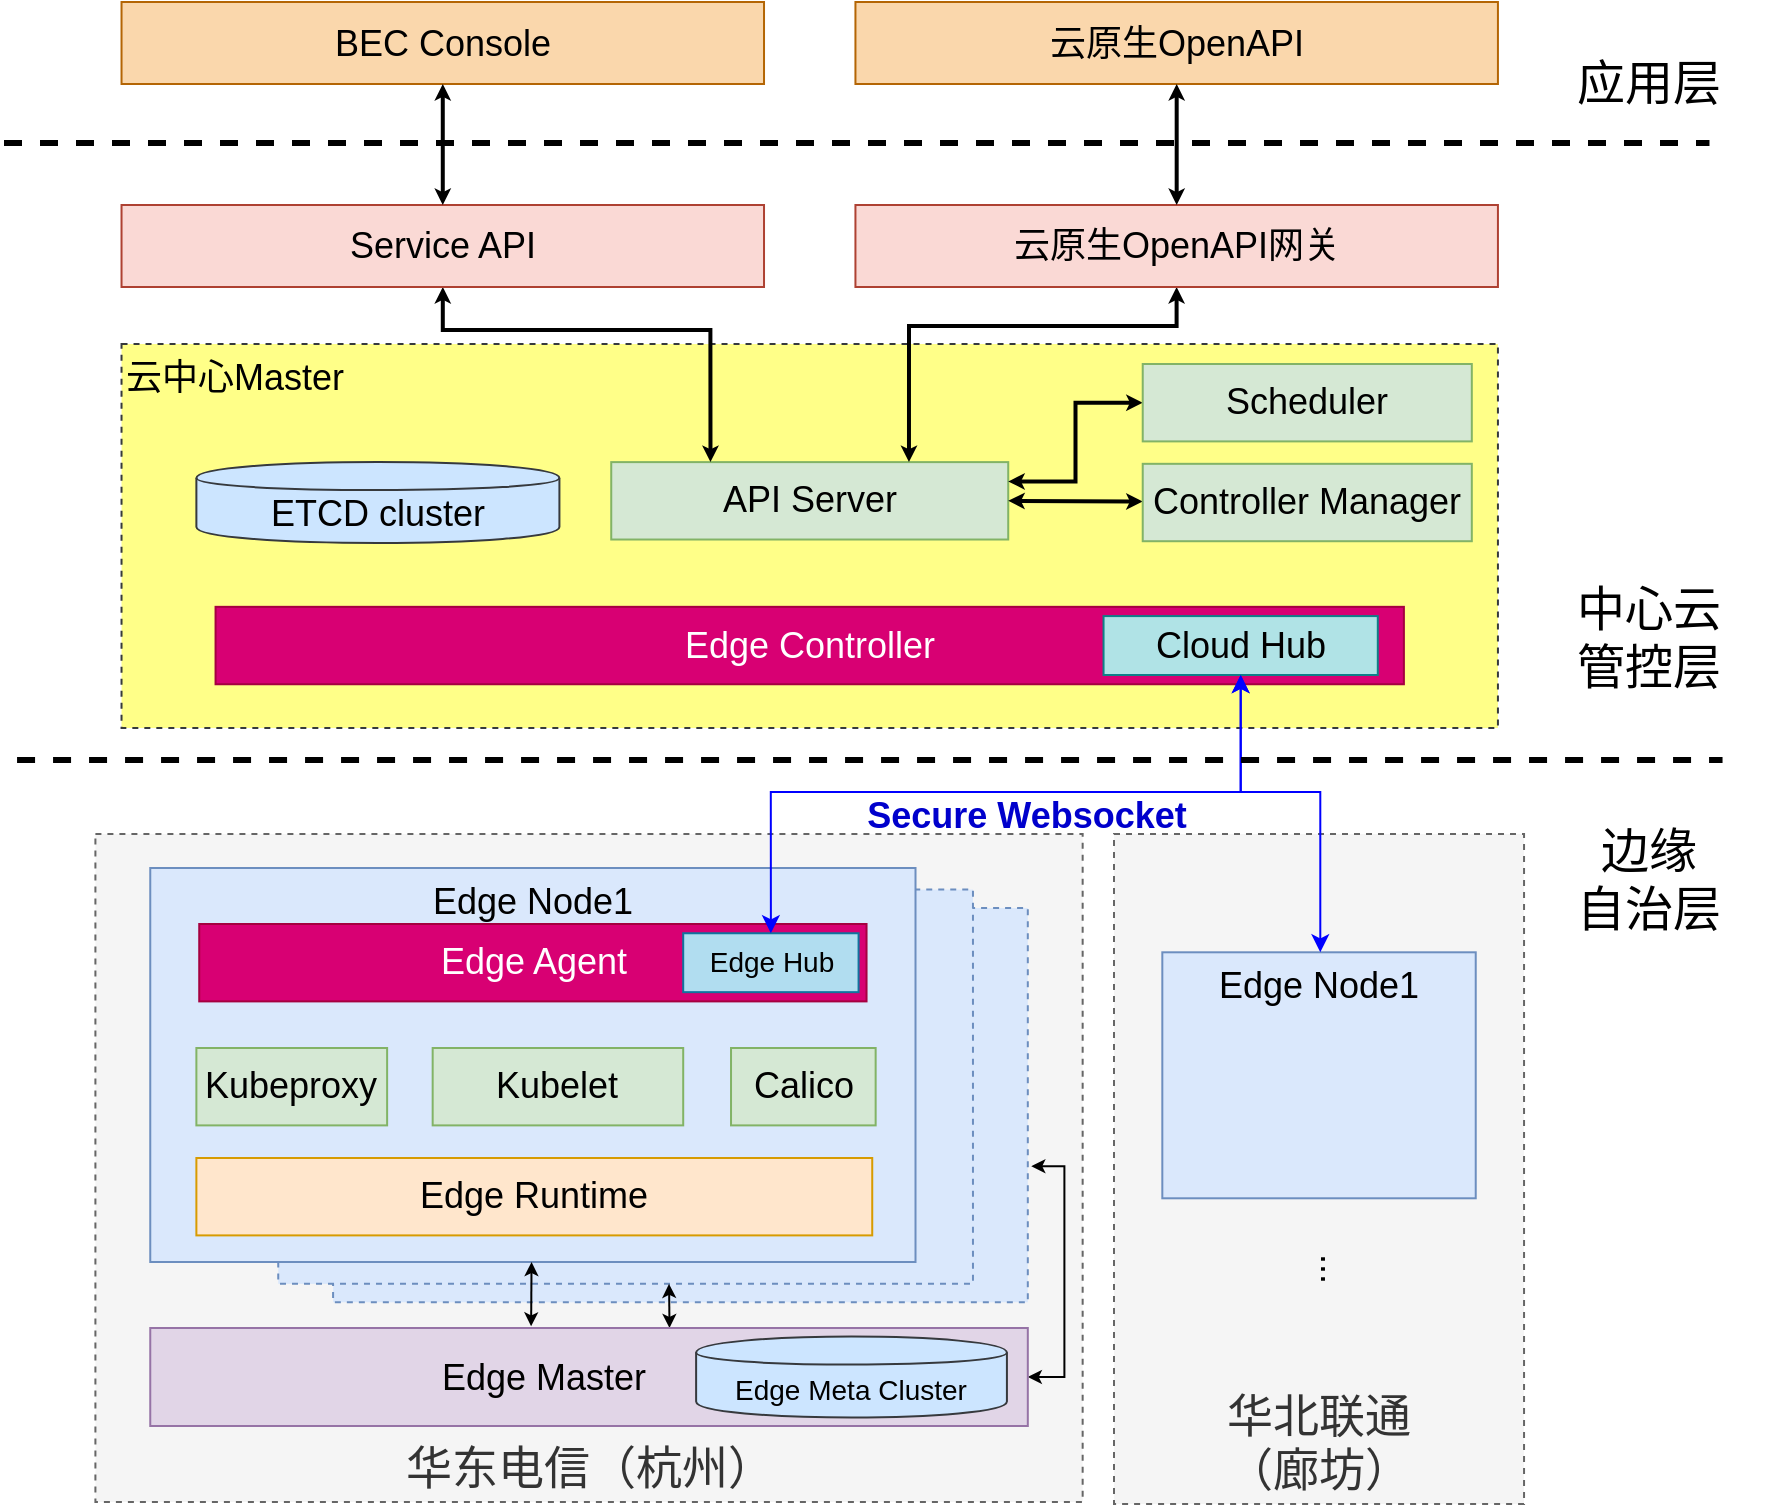 <mxfile version="14.2.9" type="github">
  <diagram id="jWuvUIndTfCZAtd2NRYi" name="Page-1">
    <mxGraphModel dx="1613" dy="462" grid="1" gridSize="10" guides="1" tooltips="1" connect="1" arrows="1" fold="1" page="1" pageScale="1" pageWidth="827" pageHeight="1169" math="0" shadow="0">
      <root>
        <mxCell id="0" />
        <mxCell id="1" parent="0" />
        <mxCell id="waaPP5NeOM6ZcceXivTw-1" value="" style="group" vertex="1" connectable="0" parent="1">
          <mxGeometry x="-5" y="169" width="888" height="751" as="geometry" />
        </mxCell>
        <mxCell id="waaPP5NeOM6ZcceXivTw-2" value="华东电信（杭州）" style="rounded=0;whiteSpace=wrap;html=1;fontSize=23;fillColor=#f5f5f5;strokeColor=#666666;fontColor=#333333;dashed=1;verticalAlign=bottom;" vertex="1" parent="waaPP5NeOM6ZcceXivTw-1">
          <mxGeometry x="45.706" y="416" width="493.624" height="334" as="geometry" />
        </mxCell>
        <mxCell id="waaPP5NeOM6ZcceXivTw-3" value="Edge Node1" style="rounded=0;whiteSpace=wrap;html=1;fontSize=18;verticalAlign=top;fillColor=#dae8fc;strokeColor=#6c8ebf;dashed=1;" vertex="1" parent="waaPP5NeOM6ZcceXivTw-1">
          <mxGeometry x="164.541" y="453" width="347.365" height="197.15" as="geometry" />
        </mxCell>
        <mxCell id="waaPP5NeOM6ZcceXivTw-4" value="Edge Node1" style="rounded=0;whiteSpace=wrap;html=1;fontSize=18;verticalAlign=top;fillColor=#dae8fc;strokeColor=#6c8ebf;dashed=1;" vertex="1" parent="waaPP5NeOM6ZcceXivTw-1">
          <mxGeometry x="137.118" y="443.78" width="347.365" height="197.15" as="geometry" />
        </mxCell>
        <mxCell id="waaPP5NeOM6ZcceXivTw-5" value="云中心Master" style="rounded=0;whiteSpace=wrap;html=1;fontSize=18;verticalAlign=top;align=left;fillColor=#ffff88;strokeColor=#36393d;dashed=1;" vertex="1" parent="waaPP5NeOM6ZcceXivTw-1">
          <mxGeometry x="58.765" y="171" width="688.2" height="192" as="geometry" />
        </mxCell>
        <mxCell id="waaPP5NeOM6ZcceXivTw-6" value="API Server" style="rounded=0;whiteSpace=wrap;html=1;fontSize=18;fillColor=#d5e8d4;strokeColor=#82b366;" vertex="1" parent="waaPP5NeOM6ZcceXivTw-1">
          <mxGeometry x="303.618" y="230.06" width="198.494" height="38.7" as="geometry" />
        </mxCell>
        <mxCell id="waaPP5NeOM6ZcceXivTw-7" style="edgeStyle=orthogonalEdgeStyle;rounded=0;orthogonalLoop=1;jettySize=auto;html=1;entryX=1;entryY=0.25;entryDx=0;entryDy=0;startArrow=classic;startFill=1;startSize=2;endSize=2;strokeWidth=2;fontSize=18;" edge="1" parent="waaPP5NeOM6ZcceXivTw-1" source="waaPP5NeOM6ZcceXivTw-8" target="waaPP5NeOM6ZcceXivTw-6">
          <mxGeometry relative="1" as="geometry" />
        </mxCell>
        <mxCell id="waaPP5NeOM6ZcceXivTw-8" value="Scheduler" style="rounded=0;whiteSpace=wrap;html=1;fontSize=18;fillColor=#d5e8d4;strokeColor=#82b366;" vertex="1" parent="waaPP5NeOM6ZcceXivTw-1">
          <mxGeometry x="569.365" y="181" width="164.541" height="38.7" as="geometry" />
        </mxCell>
        <mxCell id="waaPP5NeOM6ZcceXivTw-9" value="ETCD cluster" style="shape=cylinder;whiteSpace=wrap;html=1;boundedLbl=1;backgroundOutline=1;fontSize=18;fillColor=#cce5ff;strokeColor=#36393d;" vertex="1" parent="waaPP5NeOM6ZcceXivTw-1">
          <mxGeometry x="96.191" y="230.06" width="181.518" height="40.39" as="geometry" />
        </mxCell>
        <mxCell id="waaPP5NeOM6ZcceXivTw-10" value="Edge Controller" style="rounded=0;whiteSpace=wrap;html=1;fontSize=18;fillColor=#d80073;strokeColor=#A50040;fontColor=#ffffff;" vertex="1" parent="waaPP5NeOM6ZcceXivTw-1">
          <mxGeometry x="105.776" y="302.421" width="594.176" height="38.703" as="geometry" />
        </mxCell>
        <mxCell id="waaPP5NeOM6ZcceXivTw-11" value="Cloud Hub" style="rounded=0;whiteSpace=wrap;html=1;fontSize=18;fillColor=#b0e3e6;strokeColor=#0e8088;" vertex="1" parent="waaPP5NeOM6ZcceXivTw-1">
          <mxGeometry x="549.776" y="307.048" width="137.118" height="29.448" as="geometry" />
        </mxCell>
        <mxCell id="waaPP5NeOM6ZcceXivTw-12" value="BEC Console" style="rounded=0;whiteSpace=wrap;html=1;fontSize=18;fillColor=#fad7ac;strokeColor=#b46504;" vertex="1" parent="waaPP5NeOM6ZcceXivTw-1">
          <mxGeometry x="58.765" width="321.247" height="41" as="geometry" />
        </mxCell>
        <mxCell id="waaPP5NeOM6ZcceXivTw-13" style="edgeStyle=orthogonalEdgeStyle;rounded=0;orthogonalLoop=1;jettySize=auto;html=1;entryX=0.25;entryY=0;entryDx=0;entryDy=0;startArrow=classic;startFill=1;startSize=2;endSize=2;strokeWidth=2;fontSize=18;" edge="1" parent="waaPP5NeOM6ZcceXivTw-1" source="waaPP5NeOM6ZcceXivTw-14" target="waaPP5NeOM6ZcceXivTw-6">
          <mxGeometry relative="1" as="geometry">
            <Array as="points">
              <mxPoint x="219.388" y="164" />
              <mxPoint x="352.588" y="164" />
            </Array>
          </mxGeometry>
        </mxCell>
        <mxCell id="waaPP5NeOM6ZcceXivTw-14" value="Service API" style="rounded=0;whiteSpace=wrap;html=1;fontSize=18;fillColor=#fad9d5;strokeColor=#ae4132;" vertex="1" parent="waaPP5NeOM6ZcceXivTw-1">
          <mxGeometry x="58.765" y="101.5" width="321.247" height="41" as="geometry" />
        </mxCell>
        <mxCell id="waaPP5NeOM6ZcceXivTw-15" style="edgeStyle=none;rounded=0;orthogonalLoop=1;jettySize=auto;html=1;entryX=0.5;entryY=0;entryDx=0;entryDy=0;startArrow=classic;startFill=1;startSize=2;endSize=2;strokeWidth=2;fontSize=18;" edge="1" parent="waaPP5NeOM6ZcceXivTw-1" source="waaPP5NeOM6ZcceXivTw-12" target="waaPP5NeOM6ZcceXivTw-14">
          <mxGeometry relative="1" as="geometry" />
        </mxCell>
        <mxCell id="waaPP5NeOM6ZcceXivTw-16" style="edgeStyle=none;rounded=0;orthogonalLoop=1;jettySize=auto;html=1;entryX=1;entryY=0.5;entryDx=0;entryDy=0;startArrow=classic;startFill=1;startSize=2;endSize=2;strokeWidth=2;fontSize=18;" edge="1" parent="waaPP5NeOM6ZcceXivTw-1" source="waaPP5NeOM6ZcceXivTw-17" target="waaPP5NeOM6ZcceXivTw-6">
          <mxGeometry relative="1" as="geometry" />
        </mxCell>
        <mxCell id="waaPP5NeOM6ZcceXivTw-17" value="Controller Manager" style="rounded=0;whiteSpace=wrap;html=1;fontSize=18;fillColor=#d5e8d4;strokeColor=#82b366;" vertex="1" parent="waaPP5NeOM6ZcceXivTw-1">
          <mxGeometry x="569.365" y="230.91" width="164.541" height="38.7" as="geometry" />
        </mxCell>
        <mxCell id="waaPP5NeOM6ZcceXivTw-18" value="云原生OpenAPI" style="rounded=0;whiteSpace=wrap;html=1;fontSize=18;fillColor=#fad7ac;strokeColor=#b46504;" vertex="1" parent="waaPP5NeOM6ZcceXivTw-1">
          <mxGeometry x="425.718" width="321.247" height="41" as="geometry" />
        </mxCell>
        <mxCell id="waaPP5NeOM6ZcceXivTw-19" style="edgeStyle=orthogonalEdgeStyle;rounded=0;orthogonalLoop=1;jettySize=auto;html=1;entryX=0.75;entryY=0;entryDx=0;entryDy=0;startArrow=classic;startFill=1;startSize=2;endSize=2;strokeWidth=2;fontSize=18;" edge="1" parent="waaPP5NeOM6ZcceXivTw-1" source="waaPP5NeOM6ZcceXivTw-20" target="waaPP5NeOM6ZcceXivTw-6">
          <mxGeometry relative="1" as="geometry">
            <Array as="points">
              <mxPoint x="586.341" y="162" />
              <mxPoint x="451.835" y="162" />
            </Array>
          </mxGeometry>
        </mxCell>
        <mxCell id="waaPP5NeOM6ZcceXivTw-20" value="云原生OpenAPI网关" style="rounded=0;whiteSpace=wrap;html=1;fontSize=18;fillColor=#fad9d5;strokeColor=#ae4132;" vertex="1" parent="waaPP5NeOM6ZcceXivTw-1">
          <mxGeometry x="425.718" y="101.5" width="321.247" height="41" as="geometry" />
        </mxCell>
        <mxCell id="waaPP5NeOM6ZcceXivTw-21" style="edgeStyle=none;rounded=0;orthogonalLoop=1;jettySize=auto;html=1;entryX=0.5;entryY=0;entryDx=0;entryDy=0;startArrow=classic;startFill=1;startSize=2;endSize=2;strokeWidth=2;fontSize=18;" edge="1" parent="waaPP5NeOM6ZcceXivTw-1" source="waaPP5NeOM6ZcceXivTw-18" target="waaPP5NeOM6ZcceXivTw-20">
          <mxGeometry relative="1" as="geometry" />
        </mxCell>
        <mxCell id="waaPP5NeOM6ZcceXivTw-22" style="edgeStyle=none;rounded=0;orthogonalLoop=1;jettySize=auto;html=1;entryX=0.446;entryY=1;entryDx=0;entryDy=0;entryPerimeter=0;startArrow=classic;startFill=1;startSize=4;endSize=4;strokeWidth=1;fontSize=18;" edge="1" parent="waaPP5NeOM6ZcceXivTw-1">
          <mxGeometry relative="1" as="geometry">
            <mxPoint x="332.75" y="663" as="sourcePoint" />
            <mxPoint x="332.525" y="640.93" as="targetPoint" />
          </mxGeometry>
        </mxCell>
        <mxCell id="waaPP5NeOM6ZcceXivTw-23" style="edgeStyle=orthogonalEdgeStyle;rounded=0;orthogonalLoop=1;jettySize=auto;html=1;entryX=1.005;entryY=0.655;entryDx=0;entryDy=0;entryPerimeter=0;startArrow=classic;startFill=1;startSize=4;endSize=4;strokeWidth=1;fontSize=18;exitX=1;exitY=0.5;exitDx=0;exitDy=0;" edge="1" parent="waaPP5NeOM6ZcceXivTw-1" source="waaPP5NeOM6ZcceXivTw-24" target="waaPP5NeOM6ZcceXivTw-3">
          <mxGeometry relative="1" as="geometry">
            <Array as="points">
              <mxPoint x="530.188" y="688" />
              <mxPoint x="530.188" y="582" />
            </Array>
          </mxGeometry>
        </mxCell>
        <mxCell id="waaPP5NeOM6ZcceXivTw-24" value="Edge Master&amp;nbsp; &amp;nbsp; &amp;nbsp; &amp;nbsp; &amp;nbsp;" style="rounded=0;whiteSpace=wrap;html=1;fontSize=18;verticalAlign=middle;fillColor=#e1d5e7;strokeColor=#9673a6;" vertex="1" parent="waaPP5NeOM6ZcceXivTw-1">
          <mxGeometry x="73.129" y="663" width="438.776" height="49" as="geometry" />
        </mxCell>
        <mxCell id="waaPP5NeOM6ZcceXivTw-25" value="华北联通&lt;br style=&quot;font-size: 23px;&quot;&gt;（廊坊）" style="rounded=0;whiteSpace=wrap;html=1;fontSize=23;fillColor=#f5f5f5;strokeColor=#666666;fontColor=#333333;dashed=1;verticalAlign=bottom;" vertex="1" parent="waaPP5NeOM6ZcceXivTw-1">
          <mxGeometry x="555" y="416" width="205.024" height="335" as="geometry" />
        </mxCell>
        <mxCell id="waaPP5NeOM6ZcceXivTw-26" value="Edge Node1" style="rounded=0;whiteSpace=wrap;html=1;fontSize=18;verticalAlign=top;fillColor=#dae8fc;strokeColor=#6c8ebf;" vertex="1" parent="waaPP5NeOM6ZcceXivTw-1">
          <mxGeometry x="73.129" y="433" width="382.624" height="197" as="geometry" />
        </mxCell>
        <mxCell id="waaPP5NeOM6ZcceXivTw-27" style="rounded=0;orthogonalLoop=1;jettySize=auto;html=1;startArrow=classic;startFill=1;startSize=4;endSize=4;strokeWidth=1;fontSize=18;entryX=0.434;entryY=-0.017;entryDx=0;entryDy=0;entryPerimeter=0;" edge="1" parent="waaPP5NeOM6ZcceXivTw-1" source="waaPP5NeOM6ZcceXivTw-26" target="waaPP5NeOM6ZcceXivTw-24">
          <mxGeometry relative="1" as="geometry" />
        </mxCell>
        <mxCell id="waaPP5NeOM6ZcceXivTw-28" value="Edge Agent" style="rounded=0;whiteSpace=wrap;html=1;fontSize=18;fillColor=#d80073;strokeColor=#A50040;fontColor=#ffffff;" vertex="1" parent="waaPP5NeOM6ZcceXivTw-1">
          <mxGeometry x="97.613" y="461" width="333.657" height="38.7" as="geometry" />
        </mxCell>
        <mxCell id="waaPP5NeOM6ZcceXivTw-29" value="Edge Hub" style="rounded=0;whiteSpace=wrap;html=1;fontSize=14;fillColor=#b1ddf0;strokeColor=#10739e;" vertex="1" parent="waaPP5NeOM6ZcceXivTw-1">
          <mxGeometry x="339.599" y="465.63" width="87.685" height="29.45" as="geometry" />
        </mxCell>
        <mxCell id="waaPP5NeOM6ZcceXivTw-30" value="Kubeproxy" style="rounded=0;whiteSpace=wrap;html=1;fontSize=18;fillColor=#d5e8d4;strokeColor=#82b366;" vertex="1" parent="waaPP5NeOM6ZcceXivTw-1">
          <mxGeometry x="96.189" y="523" width="95.371" height="38.7" as="geometry" />
        </mxCell>
        <mxCell id="waaPP5NeOM6ZcceXivTw-31" value="Calico" style="rounded=0;whiteSpace=wrap;html=1;fontSize=18;fillColor=#d5e8d4;strokeColor=#82b366;" vertex="1" parent="waaPP5NeOM6ZcceXivTw-1">
          <mxGeometry x="363.513" y="523" width="72.311" height="38.7" as="geometry" />
        </mxCell>
        <mxCell id="waaPP5NeOM6ZcceXivTw-32" value="Kubelet" style="rounded=0;whiteSpace=wrap;html=1;fontSize=18;fillColor=#d5e8d4;strokeColor=#82b366;" vertex="1" parent="waaPP5NeOM6ZcceXivTw-1">
          <mxGeometry x="214.336" y="523" width="125.264" height="38.7" as="geometry" />
        </mxCell>
        <mxCell id="waaPP5NeOM6ZcceXivTw-33" value="Edge Runtime" style="rounded=0;whiteSpace=wrap;html=1;fontSize=18;fillColor=#ffe6cc;strokeColor=#d79b00;" vertex="1" parent="waaPP5NeOM6ZcceXivTw-1">
          <mxGeometry x="96.189" y="578" width="337.927" height="38.7" as="geometry" />
        </mxCell>
        <mxCell id="waaPP5NeOM6ZcceXivTw-34" value="Edge Node1" style="rounded=0;whiteSpace=wrap;html=1;fontSize=18;verticalAlign=top;fillColor=#dae8fc;strokeColor=#6c8ebf;" vertex="1" parent="waaPP5NeOM6ZcceXivTw-1">
          <mxGeometry x="579.159" y="475.15" width="156.706" height="123" as="geometry" />
        </mxCell>
        <mxCell id="waaPP5NeOM6ZcceXivTw-35" style="edgeStyle=orthogonalEdgeStyle;rounded=0;orthogonalLoop=1;jettySize=auto;html=1;entryX=0.5;entryY=0;entryDx=0;entryDy=0;startArrow=classic;startFill=1;startSize=6;endSize=6;strokeWidth=1;fontSize=18;fontColor=#0000FF;strokeColor=#0000FF;" edge="1" parent="waaPP5NeOM6ZcceXivTw-1" source="waaPP5NeOM6ZcceXivTw-11" target="waaPP5NeOM6ZcceXivTw-29">
          <mxGeometry relative="1" as="geometry">
            <Array as="points">
              <mxPoint x="618.988" y="395" />
              <mxPoint x="383.929" y="395" />
            </Array>
          </mxGeometry>
        </mxCell>
        <mxCell id="waaPP5NeOM6ZcceXivTw-36" style="edgeStyle=orthogonalEdgeStyle;rounded=0;orthogonalLoop=1;jettySize=auto;html=1;startArrow=classic;startFill=1;startSize=6;endSize=6;strokeWidth=1;fontSize=18;fontColor=#0000FF;strokeColor=#0000FF;" edge="1" parent="waaPP5NeOM6ZcceXivTw-1" source="waaPP5NeOM6ZcceXivTw-11" target="waaPP5NeOM6ZcceXivTw-34">
          <mxGeometry relative="1" as="geometry">
            <Array as="points">
              <mxPoint x="618.988" y="395" />
              <mxPoint x="658.165" y="395" />
            </Array>
          </mxGeometry>
        </mxCell>
        <mxCell id="waaPP5NeOM6ZcceXivTw-37" value="..." style="text;html=1;align=center;verticalAlign=middle;resizable=0;points=[];autosize=1;fontSize=18;rotation=90;strokeWidth=6;" vertex="1" parent="waaPP5NeOM6ZcceXivTw-1">
          <mxGeometry x="651.635" y="620.15" width="25" height="26" as="geometry" />
        </mxCell>
        <mxCell id="waaPP5NeOM6ZcceXivTw-38" value="Secure Websocket" style="text;html=1;align=center;verticalAlign=middle;resizable=0;points=[];autosize=1;fontSize=18;fontColor=#0000CC;fontStyle=1" vertex="1" parent="waaPP5NeOM6ZcceXivTw-1">
          <mxGeometry x="425.979" y="394" width="170" height="26" as="geometry" />
        </mxCell>
        <mxCell id="waaPP5NeOM6ZcceXivTw-39" value="" style="endArrow=none;dashed=1;html=1;strokeWidth=3;fontSize=18;" edge="1" parent="waaPP5NeOM6ZcceXivTw-1">
          <mxGeometry width="50" height="50" relative="1" as="geometry">
            <mxPoint x="6.529" y="379" as="sourcePoint" />
            <mxPoint x="859.271" y="379" as="targetPoint" />
          </mxGeometry>
        </mxCell>
        <mxCell id="waaPP5NeOM6ZcceXivTw-40" value="" style="endArrow=none;dashed=1;html=1;strokeWidth=3;fontSize=18;" edge="1" parent="waaPP5NeOM6ZcceXivTw-1">
          <mxGeometry width="50" height="50" relative="1" as="geometry">
            <mxPoint y="70.5" as="sourcePoint" />
            <mxPoint x="852.741" y="70.5" as="targetPoint" />
          </mxGeometry>
        </mxCell>
        <mxCell id="waaPP5NeOM6ZcceXivTw-41" value="应用层" style="text;html=1;align=center;verticalAlign=middle;resizable=0;points=[];autosize=1;fontSize=24;" vertex="1" parent="waaPP5NeOM6ZcceXivTw-1">
          <mxGeometry x="780.918" y="24.5" width="82" height="33" as="geometry" />
        </mxCell>
        <mxCell id="waaPP5NeOM6ZcceXivTw-42" value="中心云&lt;br style=&quot;font-size: 24px;&quot;&gt;管控层" style="text;html=1;align=center;verticalAlign=middle;resizable=0;points=[];autosize=1;fontSize=24;" vertex="1" parent="waaPP5NeOM6ZcceXivTw-1">
          <mxGeometry x="780.918" y="287" width="82" height="62" as="geometry" />
        </mxCell>
        <mxCell id="waaPP5NeOM6ZcceXivTw-43" value="边缘&lt;br style=&quot;font-size: 24px;&quot;&gt;自治层" style="text;html=1;align=center;verticalAlign=middle;resizable=0;points=[];autosize=1;fontSize=24;" vertex="1" parent="waaPP5NeOM6ZcceXivTw-1">
          <mxGeometry x="780.918" y="407.63" width="82" height="62" as="geometry" />
        </mxCell>
        <mxCell id="waaPP5NeOM6ZcceXivTw-44" value="Edge Meta Cluster" style="shape=cylinder;whiteSpace=wrap;html=1;boundedLbl=1;backgroundOutline=1;fontSize=14;fillColor=#cce5ff;strokeColor=#36393d;" vertex="1" parent="waaPP5NeOM6ZcceXivTw-1">
          <mxGeometry x="346.059" y="667.31" width="155.4" height="40.39" as="geometry" />
        </mxCell>
      </root>
    </mxGraphModel>
  </diagram>
</mxfile>
